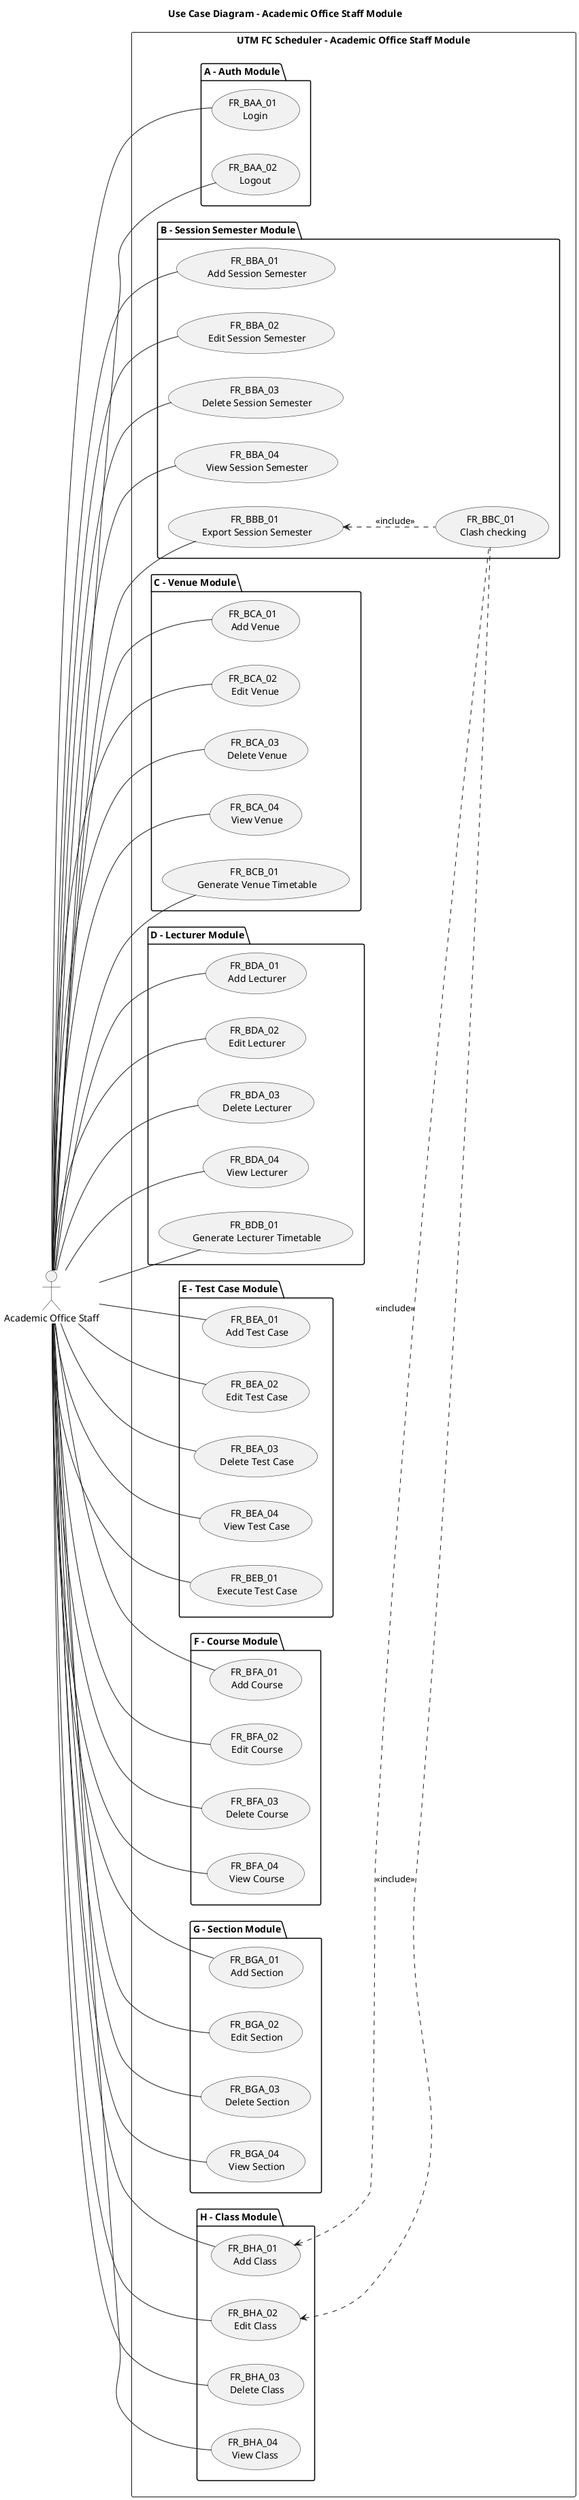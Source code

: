 @startuml Use Case Diagram - Academic Office Staff Module

title Use Case Diagram - Academic Office Staff Module
left to right direction

' Use case ID format: FR_BBC_00
' FR: Functional Requirement
' A: Module. A for End-User, B for Academic Office Staff
' B: Sub-module
' C: Sub-module group
' 00: Use case number


' Actors
"Academic Office Staff" as AOS

' Use Cases
rectangle "UTM FC Scheduler - Academic Office Staff Module" {

    package "A - Auth Module" {
        usecase (FR_BAA_01 \n Login) as FR_BAA_01
        usecase (FR_BAA_02 \n Logout) as FR_BAA_02
    }


    package "B - Session Semester Module" {
        usecase (FR_BBA_01 \n Add Session Semester) as FR_BBA_01
        usecase (FR_BBA_02 \n Edit Session Semester) as FR_BBA_02
        usecase (FR_BBA_03 \n Delete Session Semester) as FR_BBA_03
        usecase (FR_BBA_04 \n View Session Semester) as FR_BBA_04

        usecase (FR_BBB_01 \n Export Session Semester) as FR_BBB_01

        usecase (FR_BBC_01 \n Clash checking) as FR_BBC_01
    }

        
    package "C - Venue Module" {
        usecase (FR_BCA_01 \n Add Venue) as FR_BCA_01
        usecase (FR_BCA_02 \n Edit Venue) as FR_BCA_02
        usecase (FR_BCA_03 \n Delete Venue) as FR_BCA_03
        usecase (FR_BCA_04 \n View Venue) as FR_BCA_04

        usecase (FR_BCB_01 \n Generate Venue Timetable) as FR_BCB_01
    }


    package "D - Lecturer Module" {
        usecase (FR_BDA_01 \n Add Lecturer) as FR_BDA_01
        usecase (FR_BDA_02 \n Edit Lecturer) as FR_BDA_02
        usecase (FR_BDA_03 \n Delete Lecturer) as FR_BDA_03
        usecase (FR_BDA_04 \n View Lecturer) as FR_BDA_04

        usecase (FR_BDB_01 \n Generate Lecturer Timetable) as FR_BDB_01
    }


    package "E - Test Case Module" {
        usecase (FR_BEA_01 \n Add Test Case) as FR_BEA_01
        usecase (FR_BEA_02 \n Edit Test Case) as FR_BEA_02
        usecase (FR_BEA_03 \n Delete Test Case) as FR_BEA_03
        usecase (FR_BEA_04 \n View Test Case) as FR_BEA_04

        usecase (FR_BEB_01 \n Execute Test Case) as FR_BEB_01
    }


    package "F - Course Module" {
        usecase (FR_BFA_01 \n Add Course) as FR_BFA_01
        usecase (FR_BFA_02 \n Edit Course) as FR_BFA_02
        usecase (FR_BFA_03 \n Delete Course) as FR_BFA_03
        usecase (FR_BFA_04 \n View Course) as FR_BFA_04
    }

    package "G - Section Module" {
        usecase (FR_BGA_01 \n Add Section) as FR_BGA_01
        usecase (FR_BGA_02 \n Edit Section) as FR_BGA_02
        usecase (FR_BGA_03 \n Delete Section) as FR_BGA_03
        usecase (FR_BGA_04 \n View Section) as FR_BGA_04
    }
    
    package "H - Class Module" {
        usecase (FR_BHA_01 \n Add Class) as FR_BHA_01
        usecase (FR_BHA_02 \n Edit Class) as FR_BHA_02
        usecase (FR_BHA_03 \n Delete Class) as FR_BHA_03
        usecase (FR_BHA_04 \n View Class) as FR_BHA_04
    }
}



' Associations
AOS -- FR_BAA_01
AOS -- FR_BAA_02

AOS -- FR_BBA_01
AOS -- FR_BBA_02
AOS -- FR_BBA_03
AOS -- FR_BBA_04
AOS -- FR_BBB_01
FR_BBB_01 <.. FR_BBC_01 : <<include>>

AOS -- FR_BCA_01
AOS -- FR_BCA_02
AOS -- FR_BCA_03
AOS -- FR_BCA_04
AOS -- FR_BCB_01

AOS -- FR_BDA_01
AOS -- FR_BDA_02
AOS -- FR_BDA_03
AOS -- FR_BDA_04
AOS -- FR_BDB_01

AOS -- FR_BEA_01
AOS -- FR_BEA_02
AOS -- FR_BEA_03
AOS -- FR_BEA_04
AOS -- FR_BEB_01

AOS -- FR_BFA_01
AOS -- FR_BFA_02
AOS -- FR_BFA_03
AOS -- FR_BFA_04

AOS -- FR_BGA_01
AOS -- FR_BGA_02
AOS -- FR_BGA_03
AOS -- FR_BGA_04

AOS -- FR_BHA_01
AOS -- FR_BHA_02
AOS -- FR_BHA_03
AOS -- FR_BHA_04
FR_BHA_01 <.. FR_BBC_01 : <<include>>
FR_BHA_02 <.. FR_BBC_01 : <<include>>

@enduml